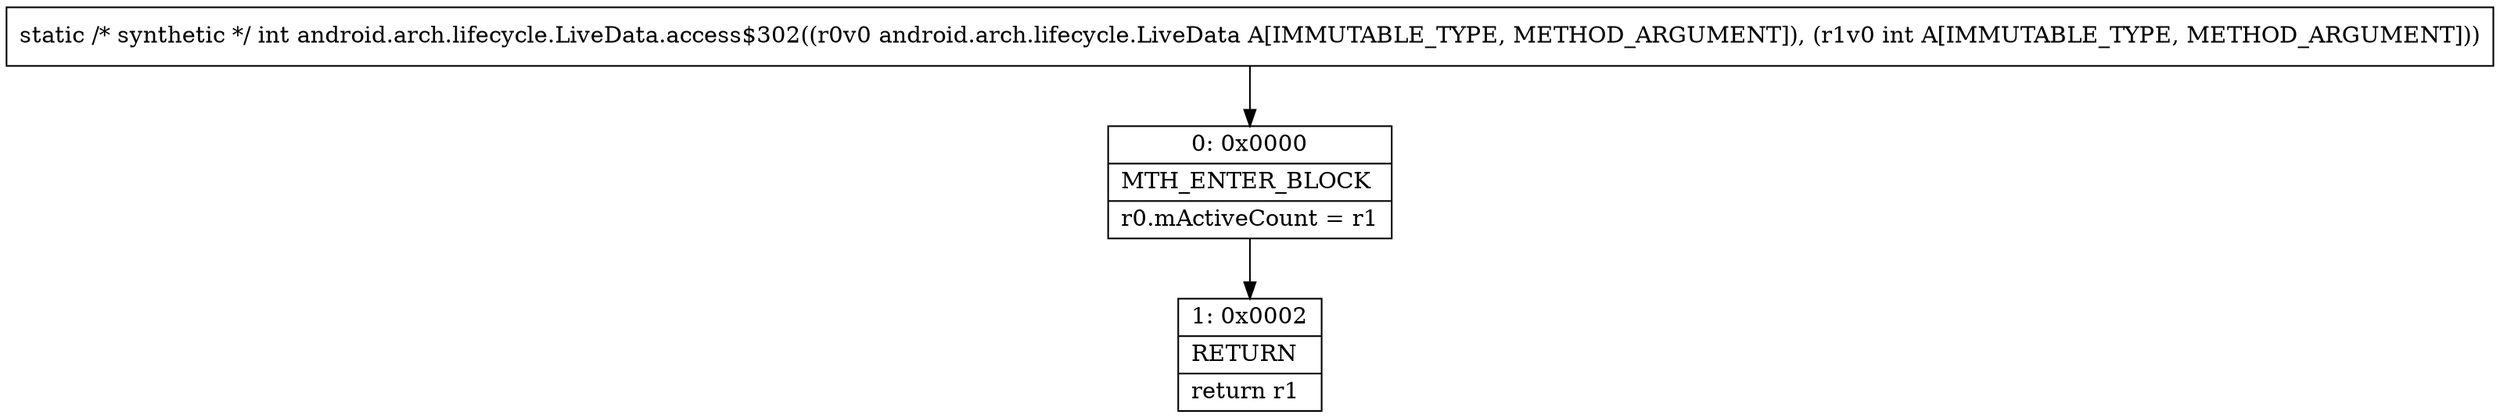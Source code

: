 digraph "CFG forandroid.arch.lifecycle.LiveData.access$302(Landroid\/arch\/lifecycle\/LiveData;I)I" {
Node_0 [shape=record,label="{0\:\ 0x0000|MTH_ENTER_BLOCK\l|r0.mActiveCount = r1\l}"];
Node_1 [shape=record,label="{1\:\ 0x0002|RETURN\l|return r1\l}"];
MethodNode[shape=record,label="{static \/* synthetic *\/ int android.arch.lifecycle.LiveData.access$302((r0v0 android.arch.lifecycle.LiveData A[IMMUTABLE_TYPE, METHOD_ARGUMENT]), (r1v0 int A[IMMUTABLE_TYPE, METHOD_ARGUMENT])) }"];
MethodNode -> Node_0;
Node_0 -> Node_1;
}


